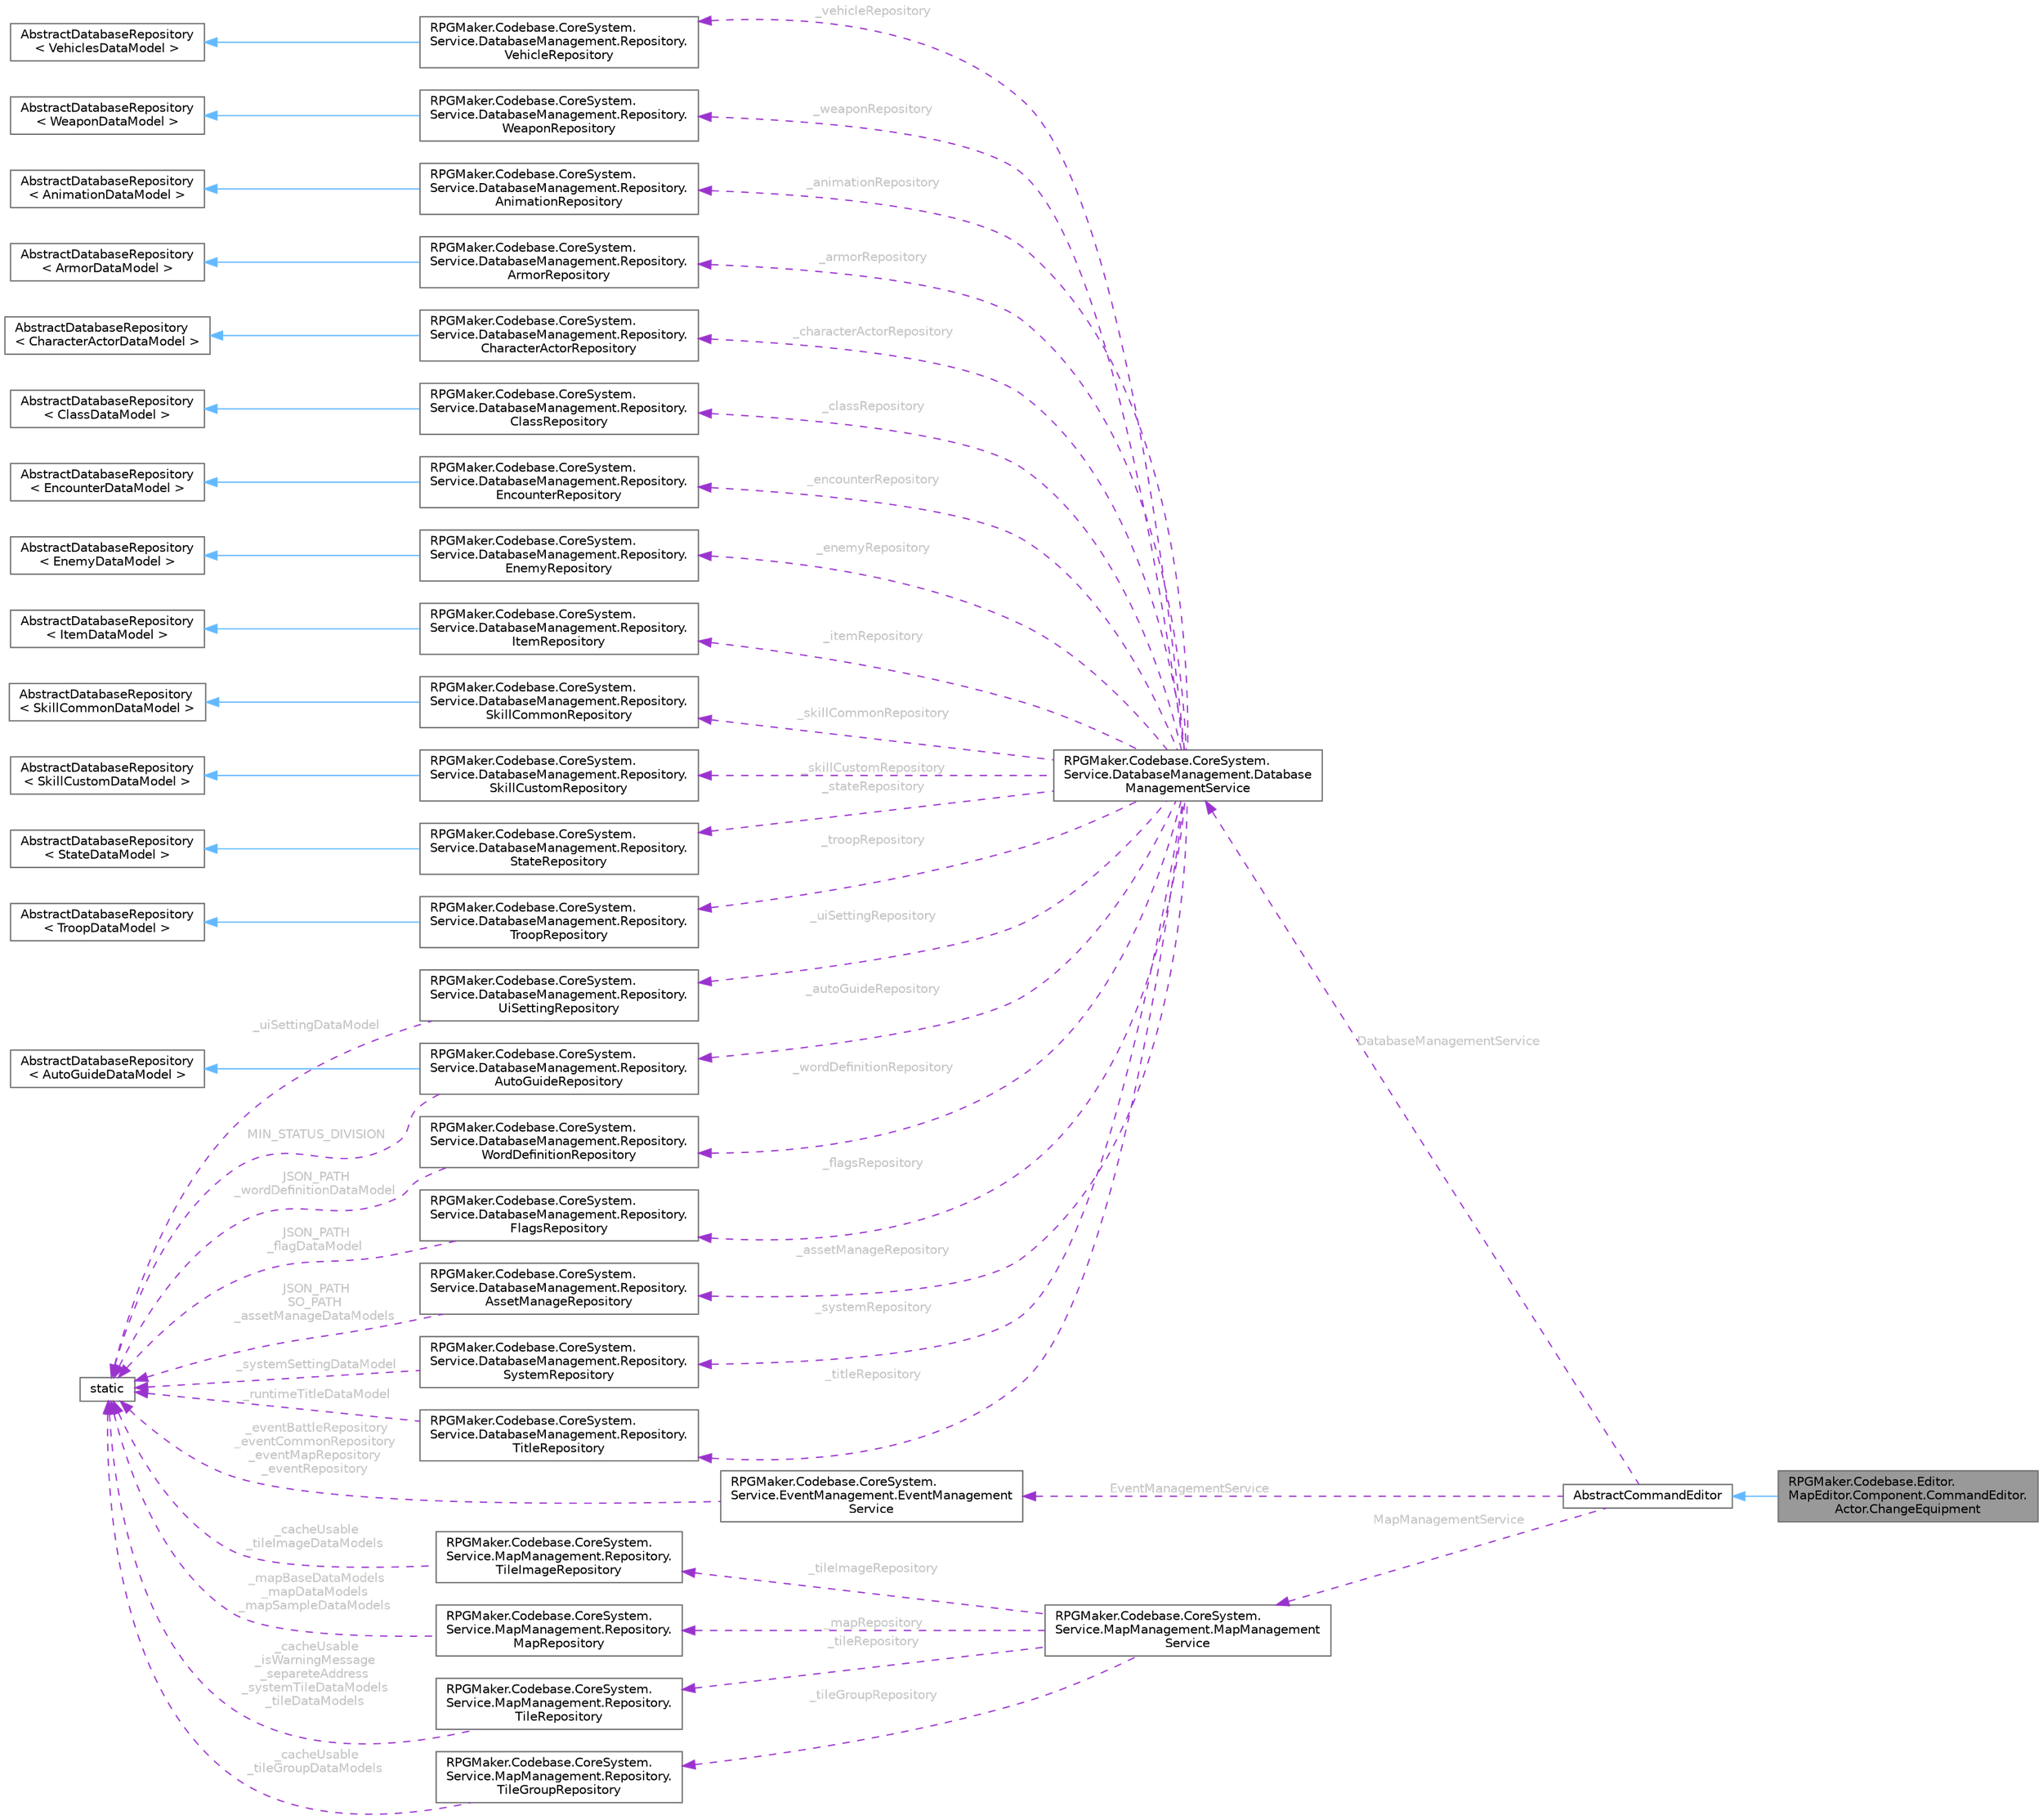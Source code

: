 digraph "RPGMaker.Codebase.Editor.MapEditor.Component.CommandEditor.Actor.ChangeEquipment"
{
 // LATEX_PDF_SIZE
  bgcolor="transparent";
  edge [fontname=Helvetica,fontsize=10,labelfontname=Helvetica,labelfontsize=10];
  node [fontname=Helvetica,fontsize=10,shape=box,height=0.2,width=0.4];
  rankdir="LR";
  Node1 [id="Node000001",label="RPGMaker.Codebase.Editor.\lMapEditor.Component.CommandEditor.\lActor.ChangeEquipment",height=0.2,width=0.4,color="gray40", fillcolor="grey60", style="filled", fontcolor="black",tooltip=" "];
  Node2 -> Node1 [id="edge1_Node000001_Node000002",dir="back",color="steelblue1",style="solid",tooltip=" "];
  Node2 [id="Node000002",label="AbstractCommandEditor",height=0.2,width=0.4,color="gray40", fillcolor="white", style="filled",URL="$d3/ded/class_r_p_g_maker_1_1_codebase_1_1_editor_1_1_map_editor_1_1_component_1_1_command_editor_1_1_abstract_command_editor.html",tooltip=" "];
  Node3 -> Node2 [id="edge2_Node000002_Node000003",dir="back",color="darkorchid3",style="dashed",tooltip=" ",label=" DatabaseManagementService",fontcolor="grey" ];
  Node3 [id="Node000003",label="RPGMaker.Codebase.CoreSystem.\lService.DatabaseManagement.Database\lManagementService",height=0.2,width=0.4,color="gray40", fillcolor="white", style="filled",URL="$db/db0/class_r_p_g_maker_1_1_codebase_1_1_core_system_1_1_service_1_1_database_management_1_1_database_management_service.html",tooltip=" "];
  Node4 -> Node3 [id="edge3_Node000003_Node000004",dir="back",color="darkorchid3",style="dashed",tooltip=" ",label=" _animationRepository",fontcolor="grey" ];
  Node4 [id="Node000004",label="RPGMaker.Codebase.CoreSystem.\lService.DatabaseManagement.Repository.\lAnimationRepository",height=0.2,width=0.4,color="gray40", fillcolor="white", style="filled",URL="$d5/deb/class_r_p_g_maker_1_1_codebase_1_1_core_system_1_1_service_1_1_database_management_1_1_repository_1_1_animation_repository.html",tooltip=" "];
  Node5 -> Node4 [id="edge4_Node000004_Node000005",dir="back",color="steelblue1",style="solid",tooltip=" "];
  Node5 [id="Node000005",label="AbstractDatabaseRepository\l\< AnimationDataModel \>",height=0.2,width=0.4,color="gray40", fillcolor="white", style="filled",tooltip=" "];
  Node6 -> Node3 [id="edge5_Node000003_Node000006",dir="back",color="darkorchid3",style="dashed",tooltip=" ",label=" _armorRepository",fontcolor="grey" ];
  Node6 [id="Node000006",label="RPGMaker.Codebase.CoreSystem.\lService.DatabaseManagement.Repository.\lArmorRepository",height=0.2,width=0.4,color="gray40", fillcolor="white", style="filled",URL="$d5/d5e/class_r_p_g_maker_1_1_codebase_1_1_core_system_1_1_service_1_1_database_management_1_1_repository_1_1_armor_repository.html",tooltip=" "];
  Node7 -> Node6 [id="edge6_Node000006_Node000007",dir="back",color="steelblue1",style="solid",tooltip=" "];
  Node7 [id="Node000007",label="AbstractDatabaseRepository\l\< ArmorDataModel \>",height=0.2,width=0.4,color="gray40", fillcolor="white", style="filled",tooltip=" "];
  Node8 -> Node3 [id="edge7_Node000003_Node000008",dir="back",color="darkorchid3",style="dashed",tooltip=" ",label=" _assetManageRepository",fontcolor="grey" ];
  Node8 [id="Node000008",label="RPGMaker.Codebase.CoreSystem.\lService.DatabaseManagement.Repository.\lAssetManageRepository",height=0.2,width=0.4,color="gray40", fillcolor="white", style="filled",URL="$d7/db3/class_r_p_g_maker_1_1_codebase_1_1_core_system_1_1_service_1_1_database_management_1_1_repository_1_1_asset_manage_repository.html",tooltip=" "];
  Node9 -> Node8 [id="edge8_Node000008_Node000009",dir="back",color="darkorchid3",style="dashed",tooltip=" ",label=" JSON_PATH\nSO_PATH\n_assetManageDataModels",fontcolor="grey" ];
  Node9 [id="Node000009",label="static",height=0.2,width=0.4,color="gray40", fillcolor="white", style="filled",tooltip=" "];
  Node10 -> Node3 [id="edge9_Node000003_Node000010",dir="back",color="darkorchid3",style="dashed",tooltip=" ",label=" _autoGuideRepository",fontcolor="grey" ];
  Node10 [id="Node000010",label="RPGMaker.Codebase.CoreSystem.\lService.DatabaseManagement.Repository.\lAutoGuideRepository",height=0.2,width=0.4,color="gray40", fillcolor="white", style="filled",URL="$dc/d23/class_r_p_g_maker_1_1_codebase_1_1_core_system_1_1_service_1_1_database_management_1_1_repository_1_1_auto_guide_repository.html",tooltip=" "];
  Node11 -> Node10 [id="edge10_Node000010_Node000011",dir="back",color="steelblue1",style="solid",tooltip=" "];
  Node11 [id="Node000011",label="AbstractDatabaseRepository\l\< AutoGuideDataModel \>",height=0.2,width=0.4,color="gray40", fillcolor="white", style="filled",tooltip=" "];
  Node9 -> Node10 [id="edge11_Node000010_Node000009",dir="back",color="darkorchid3",style="dashed",tooltip=" ",label=" MIN_STATUS_DIVISION",fontcolor="grey" ];
  Node12 -> Node3 [id="edge12_Node000003_Node000012",dir="back",color="darkorchid3",style="dashed",tooltip=" ",label=" _characterActorRepository",fontcolor="grey" ];
  Node12 [id="Node000012",label="RPGMaker.Codebase.CoreSystem.\lService.DatabaseManagement.Repository.\lCharacterActorRepository",height=0.2,width=0.4,color="gray40", fillcolor="white", style="filled",URL="$dc/d27/class_r_p_g_maker_1_1_codebase_1_1_core_system_1_1_service_1_1_database_management_1_1_repositor67544213d6af3013901ca89c3e4d5d21.html",tooltip=" "];
  Node13 -> Node12 [id="edge13_Node000012_Node000013",dir="back",color="steelblue1",style="solid",tooltip=" "];
  Node13 [id="Node000013",label="AbstractDatabaseRepository\l\< CharacterActorDataModel \>",height=0.2,width=0.4,color="gray40", fillcolor="white", style="filled",tooltip=" "];
  Node14 -> Node3 [id="edge14_Node000003_Node000014",dir="back",color="darkorchid3",style="dashed",tooltip=" ",label=" _classRepository",fontcolor="grey" ];
  Node14 [id="Node000014",label="RPGMaker.Codebase.CoreSystem.\lService.DatabaseManagement.Repository.\lClassRepository",height=0.2,width=0.4,color="gray40", fillcolor="white", style="filled",URL="$d5/df3/class_r_p_g_maker_1_1_codebase_1_1_core_system_1_1_service_1_1_database_management_1_1_repository_1_1_class_repository.html",tooltip=" "];
  Node15 -> Node14 [id="edge15_Node000014_Node000015",dir="back",color="steelblue1",style="solid",tooltip=" "];
  Node15 [id="Node000015",label="AbstractDatabaseRepository\l\< ClassDataModel \>",height=0.2,width=0.4,color="gray40", fillcolor="white", style="filled",tooltip=" "];
  Node16 -> Node3 [id="edge16_Node000003_Node000016",dir="back",color="darkorchid3",style="dashed",tooltip=" ",label=" _encounterRepository",fontcolor="grey" ];
  Node16 [id="Node000016",label="RPGMaker.Codebase.CoreSystem.\lService.DatabaseManagement.Repository.\lEncounterRepository",height=0.2,width=0.4,color="gray40", fillcolor="white", style="filled",URL="$d3/dae/class_r_p_g_maker_1_1_codebase_1_1_core_system_1_1_service_1_1_database_management_1_1_repository_1_1_encounter_repository.html",tooltip=" "];
  Node17 -> Node16 [id="edge17_Node000016_Node000017",dir="back",color="steelblue1",style="solid",tooltip=" "];
  Node17 [id="Node000017",label="AbstractDatabaseRepository\l\< EncounterDataModel \>",height=0.2,width=0.4,color="gray40", fillcolor="white", style="filled",tooltip=" "];
  Node18 -> Node3 [id="edge18_Node000003_Node000018",dir="back",color="darkorchid3",style="dashed",tooltip=" ",label=" _enemyRepository",fontcolor="grey" ];
  Node18 [id="Node000018",label="RPGMaker.Codebase.CoreSystem.\lService.DatabaseManagement.Repository.\lEnemyRepository",height=0.2,width=0.4,color="gray40", fillcolor="white", style="filled",URL="$d4/d59/class_r_p_g_maker_1_1_codebase_1_1_core_system_1_1_service_1_1_database_management_1_1_repository_1_1_enemy_repository.html",tooltip=" "];
  Node19 -> Node18 [id="edge19_Node000018_Node000019",dir="back",color="steelblue1",style="solid",tooltip=" "];
  Node19 [id="Node000019",label="AbstractDatabaseRepository\l\< EnemyDataModel \>",height=0.2,width=0.4,color="gray40", fillcolor="white", style="filled",tooltip=" "];
  Node20 -> Node3 [id="edge20_Node000003_Node000020",dir="back",color="darkorchid3",style="dashed",tooltip=" ",label=" _flagsRepository",fontcolor="grey" ];
  Node20 [id="Node000020",label="RPGMaker.Codebase.CoreSystem.\lService.DatabaseManagement.Repository.\lFlagsRepository",height=0.2,width=0.4,color="gray40", fillcolor="white", style="filled",URL="$dd/db4/class_r_p_g_maker_1_1_codebase_1_1_core_system_1_1_service_1_1_database_management_1_1_repository_1_1_flags_repository.html",tooltip=" "];
  Node9 -> Node20 [id="edge21_Node000020_Node000009",dir="back",color="darkorchid3",style="dashed",tooltip=" ",label=" JSON_PATH\n_flagDataModel",fontcolor="grey" ];
  Node21 -> Node3 [id="edge22_Node000003_Node000021",dir="back",color="darkorchid3",style="dashed",tooltip=" ",label=" _itemRepository",fontcolor="grey" ];
  Node21 [id="Node000021",label="RPGMaker.Codebase.CoreSystem.\lService.DatabaseManagement.Repository.\lItemRepository",height=0.2,width=0.4,color="gray40", fillcolor="white", style="filled",URL="$dd/d1d/class_r_p_g_maker_1_1_codebase_1_1_core_system_1_1_service_1_1_database_management_1_1_repository_1_1_item_repository.html",tooltip=" "];
  Node22 -> Node21 [id="edge23_Node000021_Node000022",dir="back",color="steelblue1",style="solid",tooltip=" "];
  Node22 [id="Node000022",label="AbstractDatabaseRepository\l\< ItemDataModel \>",height=0.2,width=0.4,color="gray40", fillcolor="white", style="filled",tooltip=" "];
  Node23 -> Node3 [id="edge24_Node000003_Node000023",dir="back",color="darkorchid3",style="dashed",tooltip=" ",label=" _skillCommonRepository",fontcolor="grey" ];
  Node23 [id="Node000023",label="RPGMaker.Codebase.CoreSystem.\lService.DatabaseManagement.Repository.\lSkillCommonRepository",height=0.2,width=0.4,color="gray40", fillcolor="white", style="filled",URL="$da/d52/class_r_p_g_maker_1_1_codebase_1_1_core_system_1_1_service_1_1_database_management_1_1_repository_1_1_skill_common_repository.html",tooltip=" "];
  Node24 -> Node23 [id="edge25_Node000023_Node000024",dir="back",color="steelblue1",style="solid",tooltip=" "];
  Node24 [id="Node000024",label="AbstractDatabaseRepository\l\< SkillCommonDataModel \>",height=0.2,width=0.4,color="gray40", fillcolor="white", style="filled",tooltip=" "];
  Node25 -> Node3 [id="edge26_Node000003_Node000025",dir="back",color="darkorchid3",style="dashed",tooltip=" ",label=" _skillCustomRepository",fontcolor="grey" ];
  Node25 [id="Node000025",label="RPGMaker.Codebase.CoreSystem.\lService.DatabaseManagement.Repository.\lSkillCustomRepository",height=0.2,width=0.4,color="gray40", fillcolor="white", style="filled",URL="$df/d9d/class_r_p_g_maker_1_1_codebase_1_1_core_system_1_1_service_1_1_database_management_1_1_repository_1_1_skill_custom_repository.html",tooltip=" "];
  Node26 -> Node25 [id="edge27_Node000025_Node000026",dir="back",color="steelblue1",style="solid",tooltip=" "];
  Node26 [id="Node000026",label="AbstractDatabaseRepository\l\< SkillCustomDataModel \>",height=0.2,width=0.4,color="gray40", fillcolor="white", style="filled",tooltip=" "];
  Node27 -> Node3 [id="edge28_Node000003_Node000027",dir="back",color="darkorchid3",style="dashed",tooltip=" ",label=" _stateRepository",fontcolor="grey" ];
  Node27 [id="Node000027",label="RPGMaker.Codebase.CoreSystem.\lService.DatabaseManagement.Repository.\lStateRepository",height=0.2,width=0.4,color="gray40", fillcolor="white", style="filled",URL="$d0/d34/class_r_p_g_maker_1_1_codebase_1_1_core_system_1_1_service_1_1_database_management_1_1_repository_1_1_state_repository.html",tooltip=" "];
  Node28 -> Node27 [id="edge29_Node000027_Node000028",dir="back",color="steelblue1",style="solid",tooltip=" "];
  Node28 [id="Node000028",label="AbstractDatabaseRepository\l\< StateDataModel \>",height=0.2,width=0.4,color="gray40", fillcolor="white", style="filled",tooltip=" "];
  Node29 -> Node3 [id="edge30_Node000003_Node000029",dir="back",color="darkorchid3",style="dashed",tooltip=" ",label=" _systemRepository",fontcolor="grey" ];
  Node29 [id="Node000029",label="RPGMaker.Codebase.CoreSystem.\lService.DatabaseManagement.Repository.\lSystemRepository",height=0.2,width=0.4,color="gray40", fillcolor="white", style="filled",URL="$d6/d55/class_r_p_g_maker_1_1_codebase_1_1_core_system_1_1_service_1_1_database_management_1_1_repository_1_1_system_repository.html",tooltip=" "];
  Node9 -> Node29 [id="edge31_Node000029_Node000009",dir="back",color="darkorchid3",style="dashed",tooltip=" ",label=" _systemSettingDataModel",fontcolor="grey" ];
  Node30 -> Node3 [id="edge32_Node000003_Node000030",dir="back",color="darkorchid3",style="dashed",tooltip=" ",label=" _titleRepository",fontcolor="grey" ];
  Node30 [id="Node000030",label="RPGMaker.Codebase.CoreSystem.\lService.DatabaseManagement.Repository.\lTitleRepository",height=0.2,width=0.4,color="gray40", fillcolor="white", style="filled",URL="$d6/d61/class_r_p_g_maker_1_1_codebase_1_1_core_system_1_1_service_1_1_database_management_1_1_repository_1_1_title_repository.html",tooltip=" "];
  Node9 -> Node30 [id="edge33_Node000030_Node000009",dir="back",color="darkorchid3",style="dashed",tooltip=" ",label=" _runtimeTitleDataModel",fontcolor="grey" ];
  Node31 -> Node3 [id="edge34_Node000003_Node000031",dir="back",color="darkorchid3",style="dashed",tooltip=" ",label=" _troopRepository",fontcolor="grey" ];
  Node31 [id="Node000031",label="RPGMaker.Codebase.CoreSystem.\lService.DatabaseManagement.Repository.\lTroopRepository",height=0.2,width=0.4,color="gray40", fillcolor="white", style="filled",URL="$d6/d3e/class_r_p_g_maker_1_1_codebase_1_1_core_system_1_1_service_1_1_database_management_1_1_repository_1_1_troop_repository.html",tooltip=" "];
  Node32 -> Node31 [id="edge35_Node000031_Node000032",dir="back",color="steelblue1",style="solid",tooltip=" "];
  Node32 [id="Node000032",label="AbstractDatabaseRepository\l\< TroopDataModel \>",height=0.2,width=0.4,color="gray40", fillcolor="white", style="filled",tooltip=" "];
  Node33 -> Node3 [id="edge36_Node000003_Node000033",dir="back",color="darkorchid3",style="dashed",tooltip=" ",label=" _uiSettingRepository",fontcolor="grey" ];
  Node33 [id="Node000033",label="RPGMaker.Codebase.CoreSystem.\lService.DatabaseManagement.Repository.\lUiSettingRepository",height=0.2,width=0.4,color="gray40", fillcolor="white", style="filled",URL="$de/d41/class_r_p_g_maker_1_1_codebase_1_1_core_system_1_1_service_1_1_database_management_1_1_repository_1_1_ui_setting_repository.html",tooltip=" "];
  Node9 -> Node33 [id="edge37_Node000033_Node000009",dir="back",color="darkorchid3",style="dashed",tooltip=" ",label=" _uiSettingDataModel",fontcolor="grey" ];
  Node34 -> Node3 [id="edge38_Node000003_Node000034",dir="back",color="darkorchid3",style="dashed",tooltip=" ",label=" _vehicleRepository",fontcolor="grey" ];
  Node34 [id="Node000034",label="RPGMaker.Codebase.CoreSystem.\lService.DatabaseManagement.Repository.\lVehicleRepository",height=0.2,width=0.4,color="gray40", fillcolor="white", style="filled",URL="$dc/dcd/class_r_p_g_maker_1_1_codebase_1_1_core_system_1_1_service_1_1_database_management_1_1_repository_1_1_vehicle_repository.html",tooltip=" "];
  Node35 -> Node34 [id="edge39_Node000034_Node000035",dir="back",color="steelblue1",style="solid",tooltip=" "];
  Node35 [id="Node000035",label="AbstractDatabaseRepository\l\< VehiclesDataModel \>",height=0.2,width=0.4,color="gray40", fillcolor="white", style="filled",tooltip=" "];
  Node36 -> Node3 [id="edge40_Node000003_Node000036",dir="back",color="darkorchid3",style="dashed",tooltip=" ",label=" _weaponRepository",fontcolor="grey" ];
  Node36 [id="Node000036",label="RPGMaker.Codebase.CoreSystem.\lService.DatabaseManagement.Repository.\lWeaponRepository",height=0.2,width=0.4,color="gray40", fillcolor="white", style="filled",URL="$de/d23/class_r_p_g_maker_1_1_codebase_1_1_core_system_1_1_service_1_1_database_management_1_1_repository_1_1_weapon_repository.html",tooltip=" "];
  Node37 -> Node36 [id="edge41_Node000036_Node000037",dir="back",color="steelblue1",style="solid",tooltip=" "];
  Node37 [id="Node000037",label="AbstractDatabaseRepository\l\< WeaponDataModel \>",height=0.2,width=0.4,color="gray40", fillcolor="white", style="filled",tooltip=" "];
  Node38 -> Node3 [id="edge42_Node000003_Node000038",dir="back",color="darkorchid3",style="dashed",tooltip=" ",label=" _wordDefinitionRepository",fontcolor="grey" ];
  Node38 [id="Node000038",label="RPGMaker.Codebase.CoreSystem.\lService.DatabaseManagement.Repository.\lWordDefinitionRepository",height=0.2,width=0.4,color="gray40", fillcolor="white", style="filled",URL="$d0/d25/class_r_p_g_maker_1_1_codebase_1_1_core_system_1_1_service_1_1_database_management_1_1_repositor810f9e3871d1afeaa788d9c5df5cdd13.html",tooltip=" "];
  Node9 -> Node38 [id="edge43_Node000038_Node000009",dir="back",color="darkorchid3",style="dashed",tooltip=" ",label=" JSON_PATH\n_wordDefinitionDataModel",fontcolor="grey" ];
  Node39 -> Node2 [id="edge44_Node000002_Node000039",dir="back",color="darkorchid3",style="dashed",tooltip=" ",label=" EventManagementService",fontcolor="grey" ];
  Node39 [id="Node000039",label="RPGMaker.Codebase.CoreSystem.\lService.EventManagement.EventManagement\lService",height=0.2,width=0.4,color="gray40", fillcolor="white", style="filled",URL="$d5/d7b/class_r_p_g_maker_1_1_codebase_1_1_core_system_1_1_service_1_1_event_management_1_1_event_management_service.html",tooltip=" "];
  Node9 -> Node39 [id="edge45_Node000039_Node000009",dir="back",color="darkorchid3",style="dashed",tooltip=" ",label=" _eventBattleRepository\n_eventCommonRepository\n_eventMapRepository\n_eventRepository",fontcolor="grey" ];
  Node40 -> Node2 [id="edge46_Node000002_Node000040",dir="back",color="darkorchid3",style="dashed",tooltip=" ",label=" MapManagementService",fontcolor="grey" ];
  Node40 [id="Node000040",label="RPGMaker.Codebase.CoreSystem.\lService.MapManagement.MapManagement\lService",height=0.2,width=0.4,color="gray40", fillcolor="white", style="filled",URL="$da/d11/class_r_p_g_maker_1_1_codebase_1_1_core_system_1_1_service_1_1_map_management_1_1_map_management_service.html",tooltip=" "];
  Node41 -> Node40 [id="edge47_Node000040_Node000041",dir="back",color="darkorchid3",style="dashed",tooltip=" ",label=" _mapRepository",fontcolor="grey" ];
  Node41 [id="Node000041",label="RPGMaker.Codebase.CoreSystem.\lService.MapManagement.Repository.\lMapRepository",height=0.2,width=0.4,color="gray40", fillcolor="white", style="filled",URL="$d5/d90/class_r_p_g_maker_1_1_codebase_1_1_core_system_1_1_service_1_1_map_management_1_1_repository_1_1_map_repository.html",tooltip="マップ置き場"];
  Node9 -> Node41 [id="edge48_Node000041_Node000009",dir="back",color="darkorchid3",style="dashed",tooltip=" ",label=" _mapBaseDataModels\n_mapDataModels\n_mapSampleDataModels",fontcolor="grey" ];
  Node42 -> Node40 [id="edge49_Node000040_Node000042",dir="back",color="darkorchid3",style="dashed",tooltip=" ",label=" _tileRepository",fontcolor="grey" ];
  Node42 [id="Node000042",label="RPGMaker.Codebase.CoreSystem.\lService.MapManagement.Repository.\lTileRepository",height=0.2,width=0.4,color="gray40", fillcolor="white", style="filled",URL="$d3/df6/class_r_p_g_maker_1_1_codebase_1_1_core_system_1_1_service_1_1_map_management_1_1_repository_1_1_tile_repository.html",tooltip=" "];
  Node9 -> Node42 [id="edge50_Node000042_Node000009",dir="back",color="darkorchid3",style="dashed",tooltip=" ",label=" _cacheUsable\n_isWarningMessage\n_separeteAddress\n_systemTileDataModels\n_tileDataModels",fontcolor="grey" ];
  Node43 -> Node40 [id="edge51_Node000040_Node000043",dir="back",color="darkorchid3",style="dashed",tooltip=" ",label=" _tileGroupRepository",fontcolor="grey" ];
  Node43 [id="Node000043",label="RPGMaker.Codebase.CoreSystem.\lService.MapManagement.Repository.\lTileGroupRepository",height=0.2,width=0.4,color="gray40", fillcolor="white", style="filled",URL="$d5/d90/class_r_p_g_maker_1_1_codebase_1_1_core_system_1_1_service_1_1_map_management_1_1_repository_1_1_tile_group_repository.html",tooltip=" "];
  Node9 -> Node43 [id="edge52_Node000043_Node000009",dir="back",color="darkorchid3",style="dashed",tooltip=" ",label=" _cacheUsable\n_tileGroupDataModels",fontcolor="grey" ];
  Node44 -> Node40 [id="edge53_Node000040_Node000044",dir="back",color="darkorchid3",style="dashed",tooltip=" ",label=" _tileImageRepository",fontcolor="grey" ];
  Node44 [id="Node000044",label="RPGMaker.Codebase.CoreSystem.\lService.MapManagement.Repository.\lTileImageRepository",height=0.2,width=0.4,color="gray40", fillcolor="white", style="filled",URL="$d4/d79/class_r_p_g_maker_1_1_codebase_1_1_core_system_1_1_service_1_1_map_management_1_1_repository_1_1_tile_image_repository.html",tooltip=" "];
  Node9 -> Node44 [id="edge54_Node000044_Node000009",dir="back",color="darkorchid3",style="dashed",tooltip=" ",label=" _cacheUsable\n_tileImageDataModels",fontcolor="grey" ];
}
